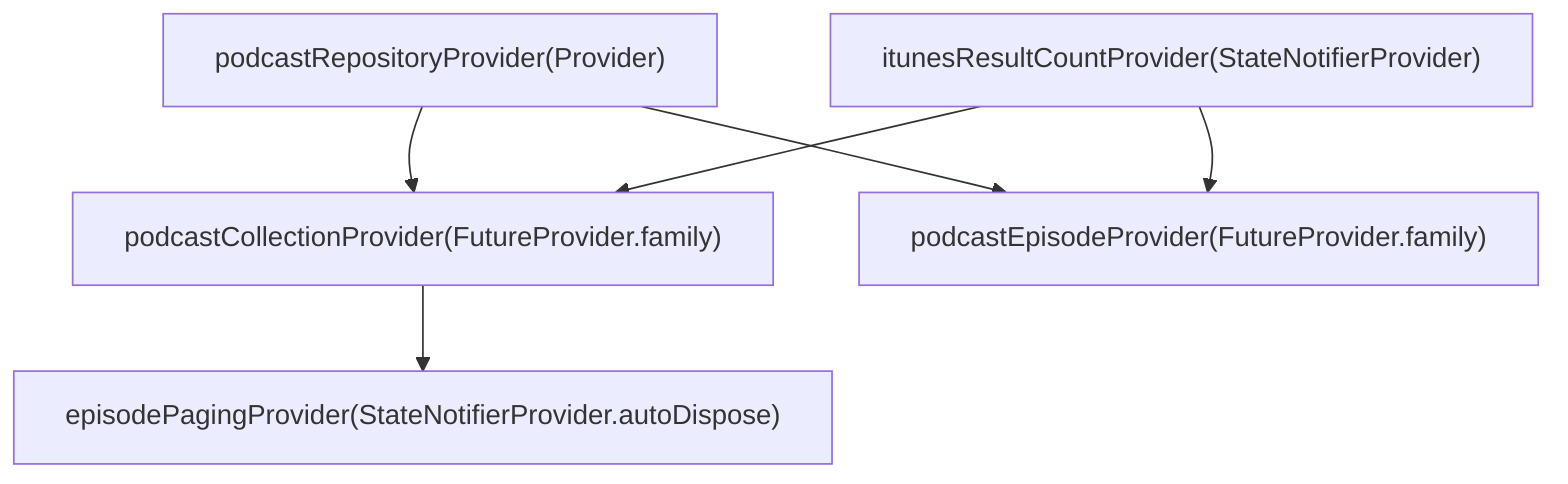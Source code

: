 %% PODCAST-Provider
flowchart TD
  podcastRepositoryProvider["podcastRepositoryProvider(Provider)"]
  itunesResultCountProvider["itunesResultCountProvider(StateNotifierProvider)"]
  podcastCollectionProvider["podcastCollectionProvider(FutureProvider.family)"]
  podcastEpisodeProvider["podcastEpisodeProvider(FutureProvider.family)"]
  episodePagingProvider["episodePagingProvider(StateNotifierProvider.autoDispose)"]
  podcastRepositoryProvider --> podcastCollectionProvider
  podcastRepositoryProvider --> podcastEpisodeProvider
  itunesResultCountProvider --> podcastCollectionProvider
  itunesResultCountProvider --> podcastEpisodeProvider
  podcastCollectionProvider --> episodePagingProvider
